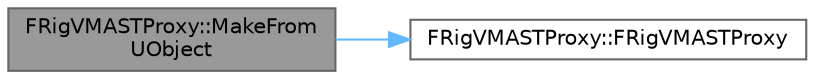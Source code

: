 digraph "FRigVMASTProxy::MakeFromUObject"
{
 // INTERACTIVE_SVG=YES
 // LATEX_PDF_SIZE
  bgcolor="transparent";
  edge [fontname=Helvetica,fontsize=10,labelfontname=Helvetica,labelfontsize=10];
  node [fontname=Helvetica,fontsize=10,shape=box,height=0.2,width=0.4];
  rankdir="LR";
  Node1 [id="Node000001",label="FRigVMASTProxy::MakeFrom\lUObject",height=0.2,width=0.4,color="gray40", fillcolor="grey60", style="filled", fontcolor="black",tooltip=" "];
  Node1 -> Node2 [id="edge1_Node000001_Node000002",color="steelblue1",style="solid",tooltip=" "];
  Node2 [id="Node000002",label="FRigVMASTProxy::FRigVMASTProxy",height=0.2,width=0.4,color="grey40", fillcolor="white", style="filled",URL="$db/d2a/classFRigVMASTProxy.html#ab8f07fe8453edae7af5614c993693443",tooltip=" "];
}
